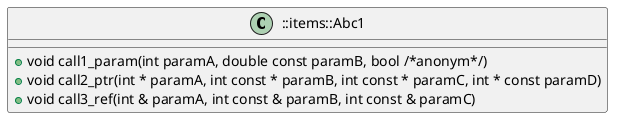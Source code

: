 @startuml

class "::items::Abc1" as item_0 {
    {method} + void call1_param(int paramA, double const paramB, bool /*anonym*/) 
    {method} + void call2_ptr(int * paramA, int const * paramB, int const * paramC, int * const paramD) 
    {method} + void call3_ref(int & paramA, int const & paramB, int const & paramC) 
}


@enduml
